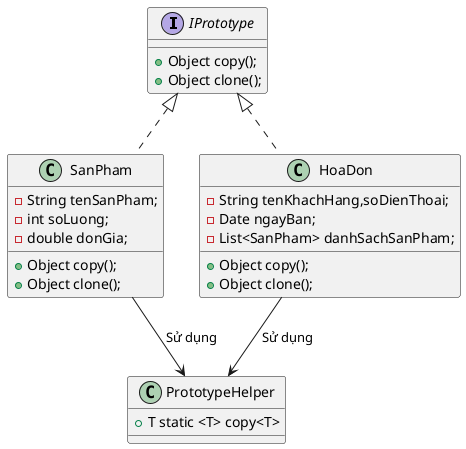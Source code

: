 @startuml
'https://plantuml.com/class-diagram

@startuml
interface IPrototype{
    + Object copy();
    + Object clone();
}

class SanPham {
    - String tenSanPham;
    - int soLuong;
    - double donGia;
    + Object copy();
    + Object clone();
}

class HoaDon {
    - String tenKhachHang,soDienThoai;
    - Date ngayBan;
    - List<SanPham> danhSachSanPham;
    + Object copy();
    + Object clone();
}

class PrototypeHelper {
    + T static <T> copy<T>
}

IPrototype <|.. SanPham
IPrototype <|.. HoaDon
SanPham --> PrototypeHelper : Sử dụng
HoaDon --> PrototypeHelper: Sử dụng





@enduml